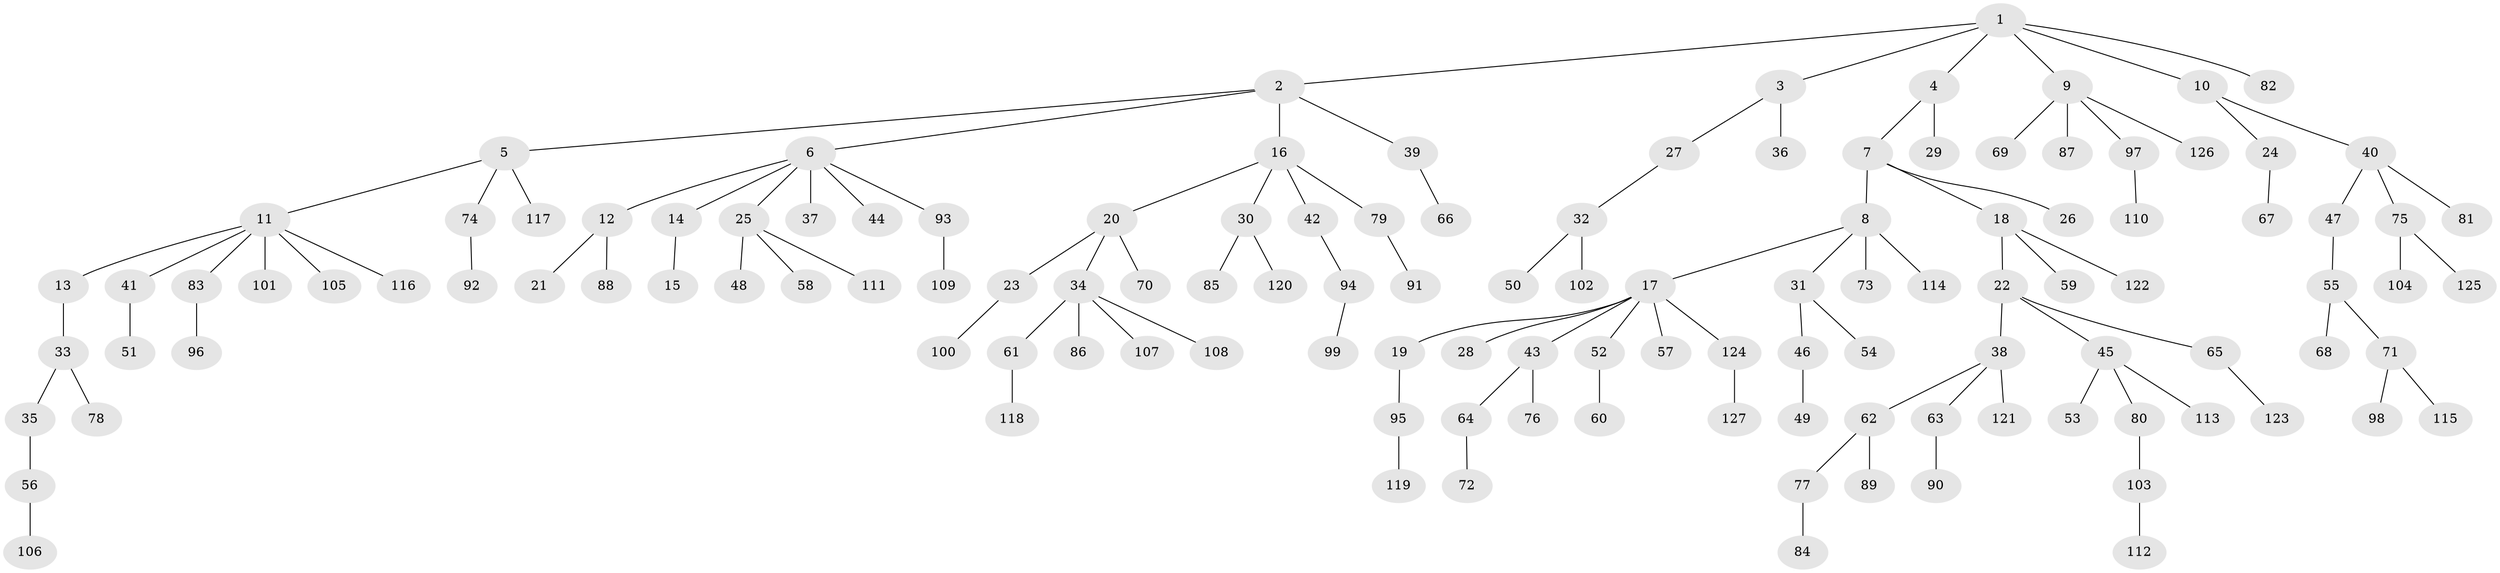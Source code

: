 // coarse degree distribution, {7: 0.04597701149425287, 10: 0.011494252873563218, 3: 0.10344827586206896, 4: 0.05747126436781609, 2: 0.16091954022988506, 1: 0.6091954022988506, 6: 0.011494252873563218}
// Generated by graph-tools (version 1.1) at 2025/42/03/06/25 10:42:04]
// undirected, 127 vertices, 126 edges
graph export_dot {
graph [start="1"]
  node [color=gray90,style=filled];
  1;
  2;
  3;
  4;
  5;
  6;
  7;
  8;
  9;
  10;
  11;
  12;
  13;
  14;
  15;
  16;
  17;
  18;
  19;
  20;
  21;
  22;
  23;
  24;
  25;
  26;
  27;
  28;
  29;
  30;
  31;
  32;
  33;
  34;
  35;
  36;
  37;
  38;
  39;
  40;
  41;
  42;
  43;
  44;
  45;
  46;
  47;
  48;
  49;
  50;
  51;
  52;
  53;
  54;
  55;
  56;
  57;
  58;
  59;
  60;
  61;
  62;
  63;
  64;
  65;
  66;
  67;
  68;
  69;
  70;
  71;
  72;
  73;
  74;
  75;
  76;
  77;
  78;
  79;
  80;
  81;
  82;
  83;
  84;
  85;
  86;
  87;
  88;
  89;
  90;
  91;
  92;
  93;
  94;
  95;
  96;
  97;
  98;
  99;
  100;
  101;
  102;
  103;
  104;
  105;
  106;
  107;
  108;
  109;
  110;
  111;
  112;
  113;
  114;
  115;
  116;
  117;
  118;
  119;
  120;
  121;
  122;
  123;
  124;
  125;
  126;
  127;
  1 -- 2;
  1 -- 3;
  1 -- 4;
  1 -- 9;
  1 -- 10;
  1 -- 82;
  2 -- 5;
  2 -- 6;
  2 -- 16;
  2 -- 39;
  3 -- 27;
  3 -- 36;
  4 -- 7;
  4 -- 29;
  5 -- 11;
  5 -- 74;
  5 -- 117;
  6 -- 12;
  6 -- 14;
  6 -- 25;
  6 -- 37;
  6 -- 44;
  6 -- 93;
  7 -- 8;
  7 -- 18;
  7 -- 26;
  8 -- 17;
  8 -- 31;
  8 -- 73;
  8 -- 114;
  9 -- 69;
  9 -- 87;
  9 -- 97;
  9 -- 126;
  10 -- 24;
  10 -- 40;
  11 -- 13;
  11 -- 41;
  11 -- 83;
  11 -- 101;
  11 -- 105;
  11 -- 116;
  12 -- 21;
  12 -- 88;
  13 -- 33;
  14 -- 15;
  16 -- 20;
  16 -- 30;
  16 -- 42;
  16 -- 79;
  17 -- 19;
  17 -- 28;
  17 -- 43;
  17 -- 52;
  17 -- 57;
  17 -- 124;
  18 -- 22;
  18 -- 59;
  18 -- 122;
  19 -- 95;
  20 -- 23;
  20 -- 34;
  20 -- 70;
  22 -- 38;
  22 -- 45;
  22 -- 65;
  23 -- 100;
  24 -- 67;
  25 -- 48;
  25 -- 58;
  25 -- 111;
  27 -- 32;
  30 -- 85;
  30 -- 120;
  31 -- 46;
  31 -- 54;
  32 -- 50;
  32 -- 102;
  33 -- 35;
  33 -- 78;
  34 -- 61;
  34 -- 86;
  34 -- 107;
  34 -- 108;
  35 -- 56;
  38 -- 62;
  38 -- 63;
  38 -- 121;
  39 -- 66;
  40 -- 47;
  40 -- 75;
  40 -- 81;
  41 -- 51;
  42 -- 94;
  43 -- 64;
  43 -- 76;
  45 -- 53;
  45 -- 80;
  45 -- 113;
  46 -- 49;
  47 -- 55;
  52 -- 60;
  55 -- 68;
  55 -- 71;
  56 -- 106;
  61 -- 118;
  62 -- 77;
  62 -- 89;
  63 -- 90;
  64 -- 72;
  65 -- 123;
  71 -- 98;
  71 -- 115;
  74 -- 92;
  75 -- 104;
  75 -- 125;
  77 -- 84;
  79 -- 91;
  80 -- 103;
  83 -- 96;
  93 -- 109;
  94 -- 99;
  95 -- 119;
  97 -- 110;
  103 -- 112;
  124 -- 127;
}

